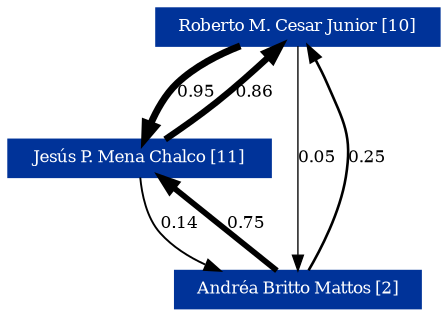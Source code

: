 strict digraph grafo3 {
	graph [bb="0,0,202,146", id=grafo3, overlap=False];
	node [label="\N", fontsize=8, shape=rectangle, style=filled];
	0 [label="Roberto M. Cesar Junior [10]", URL="http://lattes.cnpq.br/2240951178648368", color="#003399", fontcolor="#FFFFFF", height="0.25", pos="134,137", width="1.8889"];
	1 [label="Jesús P. Mena Chalco [11]", URL="http://lattes.cnpq.br/4727357182510680", color="#003399", fontcolor="#FFFFFF", height="0.25", pos="134,9", width="1.75"];
	2 [label="Andréa Britto Mattos [2]", URL="http://lattes.cnpq.br/2837012019824386", color="#003399", fontcolor="#FFFFFF", height="0.25", pos="59,73", width="1.6389"];
	0 -> 1 [arrowhead=normal, arrowsize="0.75", fontsize=8, label="0.95", lp="143.5,73", penwidth="3.35", pos="e,134,18.122 134,127.79 134,106.39 134,53.03 134,25.703"];
	0 -> 2 [arrowhead=normal, arrowsize="0.75", fontsize=8, label="0.05", lp="83.5,105", penwidth="0.65", pos="e,60.72,82.279 102.21,127.93 92.161,123.79 81.686,117.98 74,110 68.678,104.47 65.154,96.809 62.868,89.889"];
	2 -> 1 [arrowhead=normal, arrowsize="0.75", fontsize=8, label="0.75", lp="78.5,41", penwidth="2.75", pos="e,96.267,18.046 59.278,63.727 59.994,55.526 62.239,43.7 69,36 74.494,29.743 81.668,24.904 89.239,21.171"];
	2 -> 0 [arrowhead=normal, arrowsize="0.75", fontsize=8, label="0.25", lp="113.5,105", penwidth="1.25", pos="e,124.05,127.7 70.791,82.068 77.403,87.226 85.752,93.862 93,100 101.46,107.16 110.64,115.4 118.17,122.29"];
	1 -> 2 [arrowhead=normal, arrowsize="0.75", fontsize=8, label="0.14", lp="109.5,41", penwidth="0.92", pos="e,69.746,63.83 123.27,18.153 110.81,28.791 90.091,46.469 75.555,58.873"];
	1 -> 0 [arrowhead=normal, arrowsize="0.75", fontsize=8, label="0.86", lp="166.5,73", penwidth="3.08", pos="e,139.86,127.77 139.54,18.32 145.46,28.94 154.34,47.026 157,64 160.15,84.122 151.29,106.32 143.66,120.89"];
}
